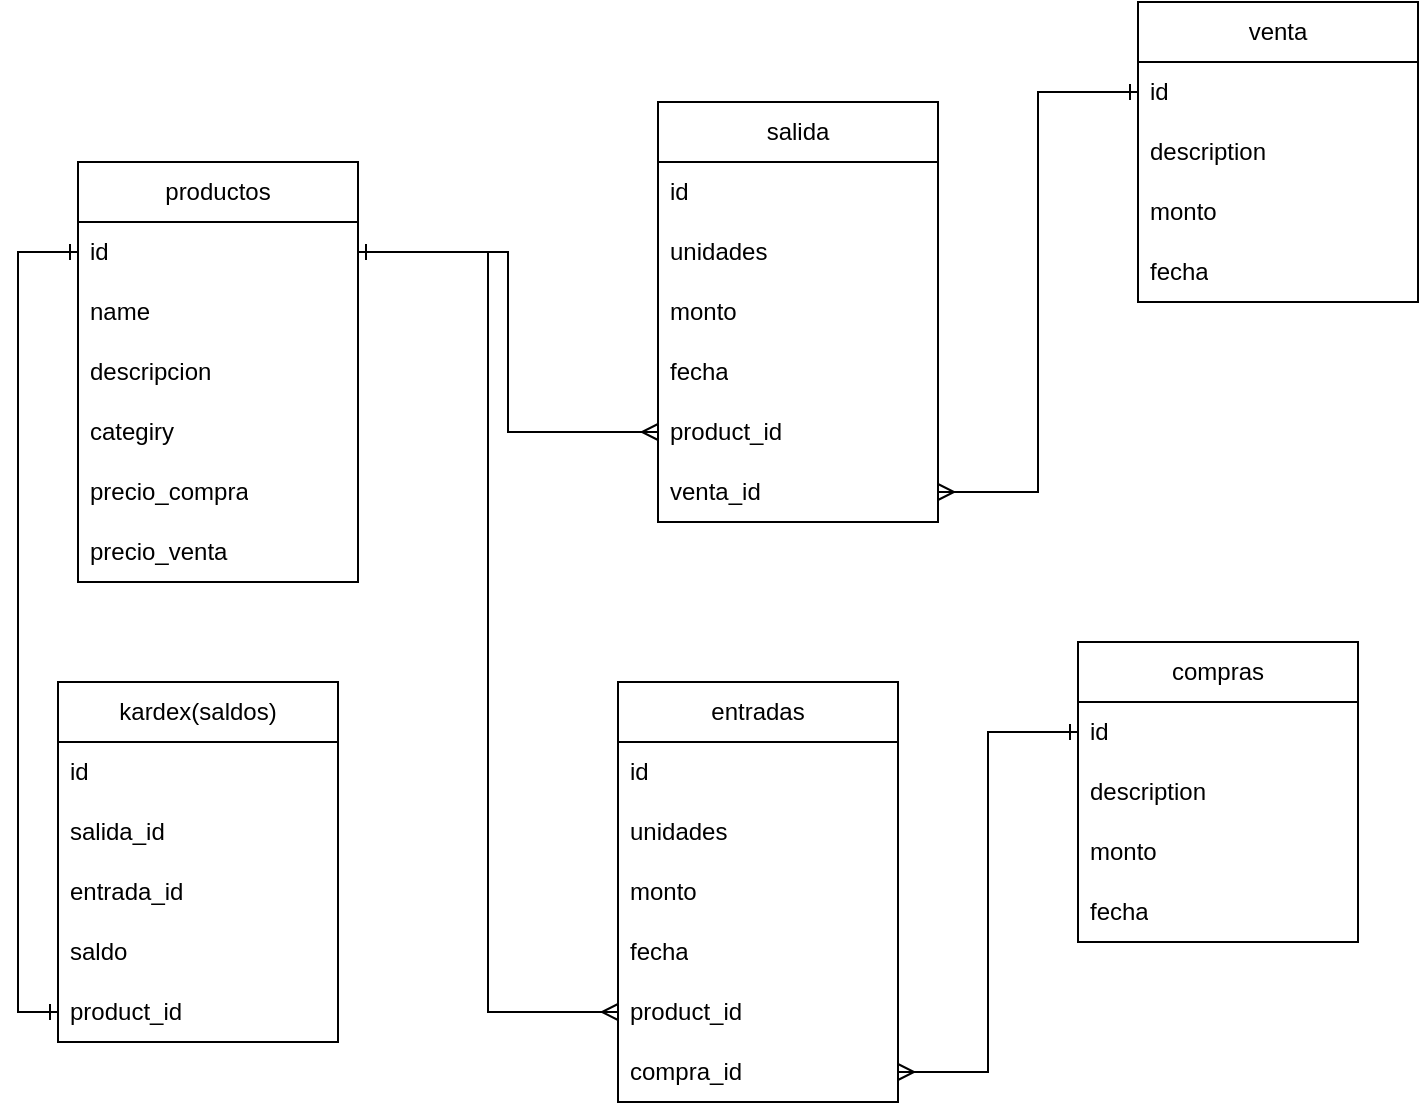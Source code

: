 <mxfile version="21.5.0" type="github">
  <diagram name="Página-1" id="OzHqC_37h07X0NTUWzOy">
    <mxGraphModel dx="875" dy="451" grid="1" gridSize="10" guides="1" tooltips="1" connect="1" arrows="1" fold="1" page="1" pageScale="1" pageWidth="827" pageHeight="1169" math="0" shadow="0">
      <root>
        <mxCell id="0" />
        <mxCell id="1" parent="0" />
        <mxCell id="4UV9uKUdeehPsNk5GP9F-1" value="productos" style="swimlane;fontStyle=0;childLayout=stackLayout;horizontal=1;startSize=30;horizontalStack=0;resizeParent=1;resizeParentMax=0;resizeLast=0;collapsible=1;marginBottom=0;whiteSpace=wrap;html=1;" vertex="1" parent="1">
          <mxGeometry x="130" y="120" width="140" height="210" as="geometry" />
        </mxCell>
        <mxCell id="4UV9uKUdeehPsNk5GP9F-2" value="id" style="text;strokeColor=none;fillColor=none;align=left;verticalAlign=middle;spacingLeft=4;spacingRight=4;overflow=hidden;points=[[0,0.5],[1,0.5]];portConstraint=eastwest;rotatable=0;whiteSpace=wrap;html=1;" vertex="1" parent="4UV9uKUdeehPsNk5GP9F-1">
          <mxGeometry y="30" width="140" height="30" as="geometry" />
        </mxCell>
        <mxCell id="4UV9uKUdeehPsNk5GP9F-3" value="name" style="text;strokeColor=none;fillColor=none;align=left;verticalAlign=middle;spacingLeft=4;spacingRight=4;overflow=hidden;points=[[0,0.5],[1,0.5]];portConstraint=eastwest;rotatable=0;whiteSpace=wrap;html=1;" vertex="1" parent="4UV9uKUdeehPsNk5GP9F-1">
          <mxGeometry y="60" width="140" height="30" as="geometry" />
        </mxCell>
        <mxCell id="4UV9uKUdeehPsNk5GP9F-4" value="descripcion" style="text;strokeColor=none;fillColor=none;align=left;verticalAlign=middle;spacingLeft=4;spacingRight=4;overflow=hidden;points=[[0,0.5],[1,0.5]];portConstraint=eastwest;rotatable=0;whiteSpace=wrap;html=1;" vertex="1" parent="4UV9uKUdeehPsNk5GP9F-1">
          <mxGeometry y="90" width="140" height="30" as="geometry" />
        </mxCell>
        <mxCell id="4UV9uKUdeehPsNk5GP9F-5" value="categiry" style="text;strokeColor=none;fillColor=none;align=left;verticalAlign=middle;spacingLeft=4;spacingRight=4;overflow=hidden;points=[[0,0.5],[1,0.5]];portConstraint=eastwest;rotatable=0;whiteSpace=wrap;html=1;" vertex="1" parent="4UV9uKUdeehPsNk5GP9F-1">
          <mxGeometry y="120" width="140" height="30" as="geometry" />
        </mxCell>
        <mxCell id="4UV9uKUdeehPsNk5GP9F-6" value="precio_compra" style="text;strokeColor=none;fillColor=none;align=left;verticalAlign=middle;spacingLeft=4;spacingRight=4;overflow=hidden;points=[[0,0.5],[1,0.5]];portConstraint=eastwest;rotatable=0;whiteSpace=wrap;html=1;" vertex="1" parent="4UV9uKUdeehPsNk5GP9F-1">
          <mxGeometry y="150" width="140" height="30" as="geometry" />
        </mxCell>
        <mxCell id="4UV9uKUdeehPsNk5GP9F-7" value="precio_venta" style="text;strokeColor=none;fillColor=none;align=left;verticalAlign=middle;spacingLeft=4;spacingRight=4;overflow=hidden;points=[[0,0.5],[1,0.5]];portConstraint=eastwest;rotatable=0;whiteSpace=wrap;html=1;" vertex="1" parent="4UV9uKUdeehPsNk5GP9F-1">
          <mxGeometry y="180" width="140" height="30" as="geometry" />
        </mxCell>
        <mxCell id="4UV9uKUdeehPsNk5GP9F-8" value="venta" style="swimlane;fontStyle=0;childLayout=stackLayout;horizontal=1;startSize=30;horizontalStack=0;resizeParent=1;resizeParentMax=0;resizeLast=0;collapsible=1;marginBottom=0;whiteSpace=wrap;html=1;" vertex="1" parent="1">
          <mxGeometry x="660" y="40" width="140" height="150" as="geometry" />
        </mxCell>
        <mxCell id="4UV9uKUdeehPsNk5GP9F-9" value="id" style="text;strokeColor=none;fillColor=none;align=left;verticalAlign=middle;spacingLeft=4;spacingRight=4;overflow=hidden;points=[[0,0.5],[1,0.5]];portConstraint=eastwest;rotatable=0;whiteSpace=wrap;html=1;" vertex="1" parent="4UV9uKUdeehPsNk5GP9F-8">
          <mxGeometry y="30" width="140" height="30" as="geometry" />
        </mxCell>
        <mxCell id="4UV9uKUdeehPsNk5GP9F-52" value="description" style="text;strokeColor=none;fillColor=none;align=left;verticalAlign=middle;spacingLeft=4;spacingRight=4;overflow=hidden;points=[[0,0.5],[1,0.5]];portConstraint=eastwest;rotatable=0;whiteSpace=wrap;html=1;" vertex="1" parent="4UV9uKUdeehPsNk5GP9F-8">
          <mxGeometry y="60" width="140" height="30" as="geometry" />
        </mxCell>
        <mxCell id="4UV9uKUdeehPsNk5GP9F-11" value="monto" style="text;strokeColor=none;fillColor=none;align=left;verticalAlign=middle;spacingLeft=4;spacingRight=4;overflow=hidden;points=[[0,0.5],[1,0.5]];portConstraint=eastwest;rotatable=0;whiteSpace=wrap;html=1;" vertex="1" parent="4UV9uKUdeehPsNk5GP9F-8">
          <mxGeometry y="90" width="140" height="30" as="geometry" />
        </mxCell>
        <mxCell id="4UV9uKUdeehPsNk5GP9F-22" value="fecha" style="text;strokeColor=none;fillColor=none;align=left;verticalAlign=middle;spacingLeft=4;spacingRight=4;overflow=hidden;points=[[0,0.5],[1,0.5]];portConstraint=eastwest;rotatable=0;whiteSpace=wrap;html=1;" vertex="1" parent="4UV9uKUdeehPsNk5GP9F-8">
          <mxGeometry y="120" width="140" height="30" as="geometry" />
        </mxCell>
        <mxCell id="4UV9uKUdeehPsNk5GP9F-16" value="entradas" style="swimlane;fontStyle=0;childLayout=stackLayout;horizontal=1;startSize=30;horizontalStack=0;resizeParent=1;resizeParentMax=0;resizeLast=0;collapsible=1;marginBottom=0;whiteSpace=wrap;html=1;" vertex="1" parent="1">
          <mxGeometry x="400" y="380" width="140" height="210" as="geometry" />
        </mxCell>
        <mxCell id="4UV9uKUdeehPsNk5GP9F-17" value="id" style="text;strokeColor=none;fillColor=none;align=left;verticalAlign=middle;spacingLeft=4;spacingRight=4;overflow=hidden;points=[[0,0.5],[1,0.5]];portConstraint=eastwest;rotatable=0;whiteSpace=wrap;html=1;" vertex="1" parent="4UV9uKUdeehPsNk5GP9F-16">
          <mxGeometry y="30" width="140" height="30" as="geometry" />
        </mxCell>
        <mxCell id="4UV9uKUdeehPsNk5GP9F-18" value="unidades" style="text;strokeColor=none;fillColor=none;align=left;verticalAlign=middle;spacingLeft=4;spacingRight=4;overflow=hidden;points=[[0,0.5],[1,0.5]];portConstraint=eastwest;rotatable=0;whiteSpace=wrap;html=1;" vertex="1" parent="4UV9uKUdeehPsNk5GP9F-16">
          <mxGeometry y="60" width="140" height="30" as="geometry" />
        </mxCell>
        <mxCell id="4UV9uKUdeehPsNk5GP9F-19" value="monto" style="text;strokeColor=none;fillColor=none;align=left;verticalAlign=middle;spacingLeft=4;spacingRight=4;overflow=hidden;points=[[0,0.5],[1,0.5]];portConstraint=eastwest;rotatable=0;whiteSpace=wrap;html=1;" vertex="1" parent="4UV9uKUdeehPsNk5GP9F-16">
          <mxGeometry y="90" width="140" height="30" as="geometry" />
        </mxCell>
        <mxCell id="4UV9uKUdeehPsNk5GP9F-23" value="fecha" style="text;strokeColor=none;fillColor=none;align=left;verticalAlign=middle;spacingLeft=4;spacingRight=4;overflow=hidden;points=[[0,0.5],[1,0.5]];portConstraint=eastwest;rotatable=0;whiteSpace=wrap;html=1;" vertex="1" parent="4UV9uKUdeehPsNk5GP9F-16">
          <mxGeometry y="120" width="140" height="30" as="geometry" />
        </mxCell>
        <mxCell id="4UV9uKUdeehPsNk5GP9F-20" value="product_id" style="text;strokeColor=none;fillColor=none;align=left;verticalAlign=middle;spacingLeft=4;spacingRight=4;overflow=hidden;points=[[0,0.5],[1,0.5]];portConstraint=eastwest;rotatable=0;whiteSpace=wrap;html=1;" vertex="1" parent="4UV9uKUdeehPsNk5GP9F-16">
          <mxGeometry y="150" width="140" height="30" as="geometry" />
        </mxCell>
        <mxCell id="4UV9uKUdeehPsNk5GP9F-62" value="compra_id" style="text;strokeColor=none;fillColor=none;align=left;verticalAlign=middle;spacingLeft=4;spacingRight=4;overflow=hidden;points=[[0,0.5],[1,0.5]];portConstraint=eastwest;rotatable=0;whiteSpace=wrap;html=1;" vertex="1" parent="4UV9uKUdeehPsNk5GP9F-16">
          <mxGeometry y="180" width="140" height="30" as="geometry" />
        </mxCell>
        <mxCell id="4UV9uKUdeehPsNk5GP9F-21" style="edgeStyle=orthogonalEdgeStyle;rounded=0;orthogonalLoop=1;jettySize=auto;html=1;entryX=0;entryY=0.5;entryDx=0;entryDy=0;startArrow=ERone;startFill=0;endArrow=ERmany;endFill=0;" edge="1" parent="1" source="4UV9uKUdeehPsNk5GP9F-2" target="4UV9uKUdeehPsNk5GP9F-20">
          <mxGeometry relative="1" as="geometry" />
        </mxCell>
        <mxCell id="4UV9uKUdeehPsNk5GP9F-24" value="kardex(saldos)" style="swimlane;fontStyle=0;childLayout=stackLayout;horizontal=1;startSize=30;horizontalStack=0;resizeParent=1;resizeParentMax=0;resizeLast=0;collapsible=1;marginBottom=0;whiteSpace=wrap;html=1;" vertex="1" parent="1">
          <mxGeometry x="120" y="380" width="140" height="180" as="geometry" />
        </mxCell>
        <mxCell id="4UV9uKUdeehPsNk5GP9F-25" value="id" style="text;strokeColor=none;fillColor=none;align=left;verticalAlign=middle;spacingLeft=4;spacingRight=4;overflow=hidden;points=[[0,0.5],[1,0.5]];portConstraint=eastwest;rotatable=0;whiteSpace=wrap;html=1;" vertex="1" parent="4UV9uKUdeehPsNk5GP9F-24">
          <mxGeometry y="30" width="140" height="30" as="geometry" />
        </mxCell>
        <mxCell id="4UV9uKUdeehPsNk5GP9F-26" value="salida_id" style="text;strokeColor=none;fillColor=none;align=left;verticalAlign=middle;spacingLeft=4;spacingRight=4;overflow=hidden;points=[[0,0.5],[1,0.5]];portConstraint=eastwest;rotatable=0;whiteSpace=wrap;html=1;" vertex="1" parent="4UV9uKUdeehPsNk5GP9F-24">
          <mxGeometry y="60" width="140" height="30" as="geometry" />
        </mxCell>
        <mxCell id="4UV9uKUdeehPsNk5GP9F-33" value="entrada_id" style="text;strokeColor=none;fillColor=none;align=left;verticalAlign=middle;spacingLeft=4;spacingRight=4;overflow=hidden;points=[[0,0.5],[1,0.5]];portConstraint=eastwest;rotatable=0;whiteSpace=wrap;html=1;" vertex="1" parent="4UV9uKUdeehPsNk5GP9F-24">
          <mxGeometry y="90" width="140" height="30" as="geometry" />
        </mxCell>
        <mxCell id="4UV9uKUdeehPsNk5GP9F-28" value="saldo" style="text;strokeColor=none;fillColor=none;align=left;verticalAlign=middle;spacingLeft=4;spacingRight=4;overflow=hidden;points=[[0,0.5],[1,0.5]];portConstraint=eastwest;rotatable=0;whiteSpace=wrap;html=1;" vertex="1" parent="4UV9uKUdeehPsNk5GP9F-24">
          <mxGeometry y="120" width="140" height="30" as="geometry" />
        </mxCell>
        <mxCell id="4UV9uKUdeehPsNk5GP9F-31" value="product_id" style="text;strokeColor=none;fillColor=none;align=left;verticalAlign=middle;spacingLeft=4;spacingRight=4;overflow=hidden;points=[[0,0.5],[1,0.5]];portConstraint=eastwest;rotatable=0;whiteSpace=wrap;html=1;" vertex="1" parent="4UV9uKUdeehPsNk5GP9F-24">
          <mxGeometry y="150" width="140" height="30" as="geometry" />
        </mxCell>
        <mxCell id="4UV9uKUdeehPsNk5GP9F-32" style="edgeStyle=orthogonalEdgeStyle;rounded=0;orthogonalLoop=1;jettySize=auto;html=1;entryX=0;entryY=0.5;entryDx=0;entryDy=0;startArrow=ERone;startFill=0;endArrow=ERone;endFill=0;" edge="1" parent="1" source="4UV9uKUdeehPsNk5GP9F-2" target="4UV9uKUdeehPsNk5GP9F-31">
          <mxGeometry relative="1" as="geometry" />
        </mxCell>
        <mxCell id="4UV9uKUdeehPsNk5GP9F-34" value="salida" style="swimlane;fontStyle=0;childLayout=stackLayout;horizontal=1;startSize=30;horizontalStack=0;resizeParent=1;resizeParentMax=0;resizeLast=0;collapsible=1;marginBottom=0;whiteSpace=wrap;html=1;" vertex="1" parent="1">
          <mxGeometry x="420" y="90" width="140" height="210" as="geometry" />
        </mxCell>
        <mxCell id="4UV9uKUdeehPsNk5GP9F-35" value="id" style="text;strokeColor=none;fillColor=none;align=left;verticalAlign=middle;spacingLeft=4;spacingRight=4;overflow=hidden;points=[[0,0.5],[1,0.5]];portConstraint=eastwest;rotatable=0;whiteSpace=wrap;html=1;" vertex="1" parent="4UV9uKUdeehPsNk5GP9F-34">
          <mxGeometry y="30" width="140" height="30" as="geometry" />
        </mxCell>
        <mxCell id="4UV9uKUdeehPsNk5GP9F-36" value="unidades" style="text;strokeColor=none;fillColor=none;align=left;verticalAlign=middle;spacingLeft=4;spacingRight=4;overflow=hidden;points=[[0,0.5],[1,0.5]];portConstraint=eastwest;rotatable=0;whiteSpace=wrap;html=1;" vertex="1" parent="4UV9uKUdeehPsNk5GP9F-34">
          <mxGeometry y="60" width="140" height="30" as="geometry" />
        </mxCell>
        <mxCell id="4UV9uKUdeehPsNk5GP9F-37" value="monto" style="text;strokeColor=none;fillColor=none;align=left;verticalAlign=middle;spacingLeft=4;spacingRight=4;overflow=hidden;points=[[0,0.5],[1,0.5]];portConstraint=eastwest;rotatable=0;whiteSpace=wrap;html=1;" vertex="1" parent="4UV9uKUdeehPsNk5GP9F-34">
          <mxGeometry y="90" width="140" height="30" as="geometry" />
        </mxCell>
        <mxCell id="4UV9uKUdeehPsNk5GP9F-38" value="fecha" style="text;strokeColor=none;fillColor=none;align=left;verticalAlign=middle;spacingLeft=4;spacingRight=4;overflow=hidden;points=[[0,0.5],[1,0.5]];portConstraint=eastwest;rotatable=0;whiteSpace=wrap;html=1;" vertex="1" parent="4UV9uKUdeehPsNk5GP9F-34">
          <mxGeometry y="120" width="140" height="30" as="geometry" />
        </mxCell>
        <mxCell id="4UV9uKUdeehPsNk5GP9F-39" value="product_id" style="text;strokeColor=none;fillColor=none;align=left;verticalAlign=middle;spacingLeft=4;spacingRight=4;overflow=hidden;points=[[0,0.5],[1,0.5]];portConstraint=eastwest;rotatable=0;whiteSpace=wrap;html=1;" vertex="1" parent="4UV9uKUdeehPsNk5GP9F-34">
          <mxGeometry y="150" width="140" height="30" as="geometry" />
        </mxCell>
        <mxCell id="4UV9uKUdeehPsNk5GP9F-59" value="venta_id" style="text;strokeColor=none;fillColor=none;align=left;verticalAlign=middle;spacingLeft=4;spacingRight=4;overflow=hidden;points=[[0,0.5],[1,0.5]];portConstraint=eastwest;rotatable=0;whiteSpace=wrap;html=1;" vertex="1" parent="4UV9uKUdeehPsNk5GP9F-34">
          <mxGeometry y="180" width="140" height="30" as="geometry" />
        </mxCell>
        <mxCell id="4UV9uKUdeehPsNk5GP9F-40" value="compras" style="swimlane;fontStyle=0;childLayout=stackLayout;horizontal=1;startSize=30;horizontalStack=0;resizeParent=1;resizeParentMax=0;resizeLast=0;collapsible=1;marginBottom=0;whiteSpace=wrap;html=1;" vertex="1" parent="1">
          <mxGeometry x="630" y="360" width="140" height="150" as="geometry" />
        </mxCell>
        <mxCell id="4UV9uKUdeehPsNk5GP9F-41" value="id" style="text;strokeColor=none;fillColor=none;align=left;verticalAlign=middle;spacingLeft=4;spacingRight=4;overflow=hidden;points=[[0,0.5],[1,0.5]];portConstraint=eastwest;rotatable=0;whiteSpace=wrap;html=1;" vertex="1" parent="4UV9uKUdeehPsNk5GP9F-40">
          <mxGeometry y="30" width="140" height="30" as="geometry" />
        </mxCell>
        <mxCell id="4UV9uKUdeehPsNk5GP9F-42" value="description" style="text;strokeColor=none;fillColor=none;align=left;verticalAlign=middle;spacingLeft=4;spacingRight=4;overflow=hidden;points=[[0,0.5],[1,0.5]];portConstraint=eastwest;rotatable=0;whiteSpace=wrap;html=1;" vertex="1" parent="4UV9uKUdeehPsNk5GP9F-40">
          <mxGeometry y="60" width="140" height="30" as="geometry" />
        </mxCell>
        <mxCell id="4UV9uKUdeehPsNk5GP9F-43" value="monto" style="text;strokeColor=none;fillColor=none;align=left;verticalAlign=middle;spacingLeft=4;spacingRight=4;overflow=hidden;points=[[0,0.5],[1,0.5]];portConstraint=eastwest;rotatable=0;whiteSpace=wrap;html=1;" vertex="1" parent="4UV9uKUdeehPsNk5GP9F-40">
          <mxGeometry y="90" width="140" height="30" as="geometry" />
        </mxCell>
        <mxCell id="4UV9uKUdeehPsNk5GP9F-44" value="fecha" style="text;strokeColor=none;fillColor=none;align=left;verticalAlign=middle;spacingLeft=4;spacingRight=4;overflow=hidden;points=[[0,0.5],[1,0.5]];portConstraint=eastwest;rotatable=0;whiteSpace=wrap;html=1;" vertex="1" parent="4UV9uKUdeehPsNk5GP9F-40">
          <mxGeometry y="120" width="140" height="30" as="geometry" />
        </mxCell>
        <mxCell id="4UV9uKUdeehPsNk5GP9F-55" style="edgeStyle=orthogonalEdgeStyle;rounded=0;orthogonalLoop=1;jettySize=auto;html=1;entryX=0;entryY=0.5;entryDx=0;entryDy=0;startArrow=ERone;startFill=0;endArrow=ERmany;endFill=0;" edge="1" parent="1" source="4UV9uKUdeehPsNk5GP9F-2" target="4UV9uKUdeehPsNk5GP9F-39">
          <mxGeometry relative="1" as="geometry" />
        </mxCell>
        <mxCell id="4UV9uKUdeehPsNk5GP9F-60" style="edgeStyle=orthogonalEdgeStyle;rounded=0;orthogonalLoop=1;jettySize=auto;html=1;entryX=1;entryY=0.5;entryDx=0;entryDy=0;startArrow=ERone;startFill=0;endArrow=ERmany;endFill=0;" edge="1" parent="1" source="4UV9uKUdeehPsNk5GP9F-9" target="4UV9uKUdeehPsNk5GP9F-59">
          <mxGeometry relative="1" as="geometry" />
        </mxCell>
        <mxCell id="4UV9uKUdeehPsNk5GP9F-65" style="edgeStyle=orthogonalEdgeStyle;rounded=0;orthogonalLoop=1;jettySize=auto;html=1;entryX=1;entryY=0.5;entryDx=0;entryDy=0;startArrow=ERone;startFill=0;endArrow=ERmany;endFill=0;" edge="1" parent="1" source="4UV9uKUdeehPsNk5GP9F-41" target="4UV9uKUdeehPsNk5GP9F-62">
          <mxGeometry relative="1" as="geometry" />
        </mxCell>
      </root>
    </mxGraphModel>
  </diagram>
</mxfile>
